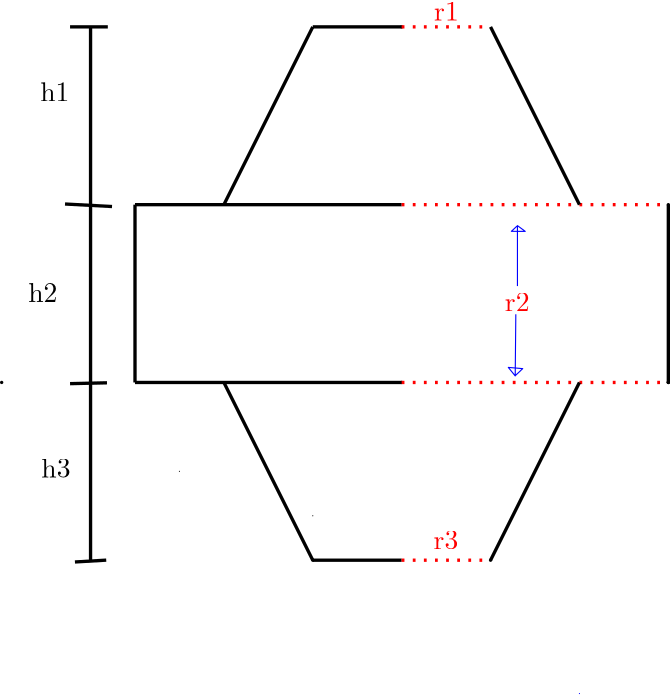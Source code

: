 <?xml version="1.0"?>
<!DOCTYPE ipe SYSTEM "ipe.dtd">
<ipe version="70212" creator="Ipe 7.2.13">
<info created="D:20201022132459" modified="D:20201022134735"/>
<ipestyle name="basic">
<symbol name="arrow/arc(spx)">
<path stroke="sym-stroke" fill="sym-stroke" pen="sym-pen">
0 0 m
-1 0.333 l
-1 -0.333 l
h
</path>
</symbol>
<symbol name="arrow/farc(spx)">
<path stroke="sym-stroke" fill="white" pen="sym-pen">
0 0 m
-1 0.333 l
-1 -0.333 l
h
</path>
</symbol>
<symbol name="arrow/ptarc(spx)">
<path stroke="sym-stroke" fill="sym-stroke" pen="sym-pen">
0 0 m
-1 0.333 l
-0.8 0 l
-1 -0.333 l
h
</path>
</symbol>
<symbol name="arrow/fptarc(spx)">
<path stroke="sym-stroke" fill="white" pen="sym-pen">
0 0 m
-1 0.333 l
-0.8 0 l
-1 -0.333 l
h
</path>
</symbol>
<symbol name="mark/circle(sx)" transformations="translations">
<path fill="sym-stroke">
0.6 0 0 0.6 0 0 e
0.4 0 0 0.4 0 0 e
</path>
</symbol>
<symbol name="mark/disk(sx)" transformations="translations">
<path fill="sym-stroke">
0.6 0 0 0.6 0 0 e
</path>
</symbol>
<symbol name="mark/fdisk(sfx)" transformations="translations">
<group>
<path fill="sym-fill">
0.5 0 0 0.5 0 0 e
</path>
<path fill="sym-stroke" fillrule="eofill">
0.6 0 0 0.6 0 0 e
0.4 0 0 0.4 0 0 e
</path>
</group>
</symbol>
<symbol name="mark/box(sx)" transformations="translations">
<path fill="sym-stroke" fillrule="eofill">
-0.6 -0.6 m
0.6 -0.6 l
0.6 0.6 l
-0.6 0.6 l
h
-0.4 -0.4 m
0.4 -0.4 l
0.4 0.4 l
-0.4 0.4 l
h
</path>
</symbol>
<symbol name="mark/square(sx)" transformations="translations">
<path fill="sym-stroke">
-0.6 -0.6 m
0.6 -0.6 l
0.6 0.6 l
-0.6 0.6 l
h
</path>
</symbol>
<symbol name="mark/fsquare(sfx)" transformations="translations">
<group>
<path fill="sym-fill">
-0.5 -0.5 m
0.5 -0.5 l
0.5 0.5 l
-0.5 0.5 l
h
</path>
<path fill="sym-stroke" fillrule="eofill">
-0.6 -0.6 m
0.6 -0.6 l
0.6 0.6 l
-0.6 0.6 l
h
-0.4 -0.4 m
0.4 -0.4 l
0.4 0.4 l
-0.4 0.4 l
h
</path>
</group>
</symbol>
<symbol name="mark/cross(sx)" transformations="translations">
<group>
<path fill="sym-stroke">
-0.43 -0.57 m
0.57 0.43 l
0.43 0.57 l
-0.57 -0.43 l
h
</path>
<path fill="sym-stroke">
-0.43 0.57 m
0.57 -0.43 l
0.43 -0.57 l
-0.57 0.43 l
h
</path>
</group>
</symbol>
<symbol name="arrow/fnormal(spx)">
<path stroke="sym-stroke" fill="white" pen="sym-pen">
0 0 m
-1 0.333 l
-1 -0.333 l
h
</path>
</symbol>
<symbol name="arrow/pointed(spx)">
<path stroke="sym-stroke" fill="sym-stroke" pen="sym-pen">
0 0 m
-1 0.333 l
-0.8 0 l
-1 -0.333 l
h
</path>
</symbol>
<symbol name="arrow/fpointed(spx)">
<path stroke="sym-stroke" fill="white" pen="sym-pen">
0 0 m
-1 0.333 l
-0.8 0 l
-1 -0.333 l
h
</path>
</symbol>
<symbol name="arrow/linear(spx)">
<path stroke="sym-stroke" pen="sym-pen">
-1 0.333 m
0 0 l
-1 -0.333 l
</path>
</symbol>
<symbol name="arrow/fdouble(spx)">
<path stroke="sym-stroke" fill="white" pen="sym-pen">
0 0 m
-1 0.333 l
-1 -0.333 l
h
-1 0 m
-2 0.333 l
-2 -0.333 l
h
</path>
</symbol>
<symbol name="arrow/double(spx)">
<path stroke="sym-stroke" fill="sym-stroke" pen="sym-pen">
0 0 m
-1 0.333 l
-1 -0.333 l
h
-1 0 m
-2 0.333 l
-2 -0.333 l
h
</path>
</symbol>
<pen name="heavier" value="0.8"/>
<pen name="fat" value="1.2"/>
<pen name="ultrafat" value="2"/>
<symbolsize name="large" value="5"/>
<symbolsize name="small" value="2"/>
<symbolsize name="tiny" value="1.1"/>
<arrowsize name="large" value="10"/>
<arrowsize name="small" value="5"/>
<arrowsize name="tiny" value="3"/>
<color name="red" value="1 0 0"/>
<color name="green" value="0 1 0"/>
<color name="blue" value="0 0 1"/>
<color name="yellow" value="1 1 0"/>
<color name="orange" value="1 0.647 0"/>
<color name="gold" value="1 0.843 0"/>
<color name="purple" value="0.627 0.125 0.941"/>
<color name="gray" value="0.745"/>
<color name="brown" value="0.647 0.165 0.165"/>
<color name="navy" value="0 0 0.502"/>
<color name="pink" value="1 0.753 0.796"/>
<color name="seagreen" value="0.18 0.545 0.341"/>
<color name="turquoise" value="0.251 0.878 0.816"/>
<color name="violet" value="0.933 0.51 0.933"/>
<color name="darkblue" value="0 0 0.545"/>
<color name="darkcyan" value="0 0.545 0.545"/>
<color name="darkgray" value="0.663"/>
<color name="darkgreen" value="0 0.392 0"/>
<color name="darkmagenta" value="0.545 0 0.545"/>
<color name="darkorange" value="1 0.549 0"/>
<color name="darkred" value="0.545 0 0"/>
<color name="lightblue" value="0.678 0.847 0.902"/>
<color name="lightcyan" value="0.878 1 1"/>
<color name="lightgray" value="0.827"/>
<color name="lightgreen" value="0.565 0.933 0.565"/>
<color name="lightyellow" value="1 1 0.878"/>
<dashstyle name="dashed" value="[4] 0"/>
<dashstyle name="dotted" value="[1 3] 0"/>
<dashstyle name="dash dotted" value="[4 2 1 2] 0"/>
<dashstyle name="dash dot dotted" value="[4 2 1 2 1 2] 0"/>
<textsize name="large" value="\large"/>
<textsize name="Large" value="\Large"/>
<textsize name="LARGE" value="\LARGE"/>
<textsize name="huge" value="\huge"/>
<textsize name="Huge" value="\Huge"/>
<textsize name="small" value="\small"/>
<textsize name="footnote" value="\footnotesize"/>
<textsize name="tiny" value="\tiny"/>
<textstyle name="center" begin="\begin{center}" end="\end{center}"/>
<textstyle name="itemize" begin="\begin{itemize}" end="\end{itemize}"/>
<textstyle name="item" begin="\begin{itemize}\item{}" end="\end{itemize}"/>
<gridsize name="4 pts" value="4"/>
<gridsize name="8 pts (~3 mm)" value="8"/>
<gridsize name="16 pts (~6 mm)" value="16"/>
<gridsize name="32 pts (~12 mm)" value="32"/>
<gridsize name="10 pts (~3.5 mm)" value="10"/>
<gridsize name="20 pts (~7 mm)" value="20"/>
<gridsize name="14 pts (~5 mm)" value="14"/>
<gridsize name="28 pts (~10 mm)" value="28"/>
<gridsize name="56 pts (~20 mm)" value="56"/>
<anglesize name="90 deg" value="90"/>
<anglesize name="60 deg" value="60"/>
<anglesize name="45 deg" value="45"/>
<anglesize name="30 deg" value="30"/>
<anglesize name="22.5 deg" value="22.5"/>
<opacity name="10%" value="0.1"/>
<opacity name="30%" value="0.3"/>
<opacity name="50%" value="0.5"/>
<opacity name="75%" value="0.75"/>
<tiling name="falling" angle="-60" step="4" width="1"/>
<tiling name="rising" angle="30" step="4" width="1"/>
</ipestyle>
<page>
<layer name="alpha"/>
<view layers="alpha" active="alpha"/>
<path layer="alpha" stroke="black" cap="1">
256 528 m
256 528 l
</path>
<path stroke="black" cap="1">
208 544 m
208 544 l
</path>
<path stroke="blue" cap="1">
352 464 m
352 464 l
</path>
<path matrix="1 0 0 1 16 0" stroke="black" pen="fat">
160 704 m
160 512 l
160 512 l
</path>
<path matrix="1 0 0 1 16 0" stroke="black" pen="fat">
154.376 511.369 m
165.64 512.032 l
</path>
<path matrix="1 0 0 1 16 0" stroke="black" pen="fat">
152.617 575.566 m
165.913 575.868 l
165.913 575.868 l
</path>
<path matrix="1 0 0 1 16 0" stroke="black" pen="fat">
150.804 640.236 m
167.727 639.329 l
</path>
<path matrix="1 0 0 1 16 0" stroke="black" pen="fat">
152.617 703.999 m
166.216 703.999 l
</path>
<text matrix="1 0 0 1 16 0" transformations="translations" pos="141.882 677.191" stroke="black" type="label" width="10.516" height="6.918" depth="0" valign="baseline">h1</text>
<text matrix="1 0 0 1 16 0" transformations="translations" pos="137.564 604.954" stroke="black" type="label" width="13.837" height="6.918" depth="0" valign="baseline">h2
</text>
<text matrix="1 0 0 1 16 0" transformations="translations" pos="142.275 541.746" stroke="black" type="label" width="10.516" height="6.918" depth="0" valign="baseline">h3</text>
<path matrix="1 0 0 1 48 0" stroke="black" pen="fat" cap="1">
96 576 m
96 576 l
</path>
<path stroke="black" pen="fat">
256 704 m
288 704 l
</path>
<path stroke="black" pen="fat" cap="1">
288 704 m
288 704 l
</path>
<path stroke="black" pen="fat">
192 640 m
288 640 l
</path>
<path stroke="red" dash="dotted" pen="fat">
288 704 m
320 704 l
</path>
<path stroke="red" dash="dotted" pen="fat">
288 640 m
384 640 l
</path>
<path stroke="black" pen="fat" cap="1">
384 640 m
384 640 l
</path>
<path stroke="black" pen="fat">
192 640 m
192 576 l
</path>
<path stroke="black" pen="fat">
384 640 m
384 576 l
</path>
<path stroke="black" pen="fat" cap="1">
384 576 m
384 576 l
</path>
<path stroke="black" pen="fat" cap="1">
256 512 m
256 512 l
</path>
<path stroke="black" pen="fat">
256 512 m
288 512 l
</path>
<path stroke="black" pen="fat">
192 576 m
288 576 l
</path>
<path stroke="black" pen="fat" cap="1">
288 576 m
288 576 l
</path>
<path stroke="black" pen="fat" cap="1">
384 576 m
384 576 l
</path>
<path stroke="red" dash="dotted" pen="fat">
288 512 m
320 512 l
</path>
<path stroke="black" pen="fat" cap="1">
320 512 m
320 512 l
</path>
<path stroke="red" dash="dotted" pen="fat">
288 576 m
384 576 l
</path>
<path stroke="black" pen="fat" cap="1">
384 576 m
384 576 l
</path>
<text matrix="1 0 0 1 -4.31855 -13.7408" transformations="translations" pos="304 720" stroke="red" type="label" width="8.883" height="6.42" depth="0" valign="baseline">r1</text>
<text matrix="1 0 0 1 5.14529 -38.4082" transformations="translations" pos="320 640" stroke="red" type="label" width="8.883" height="6.42" depth="0" valign="baseline">r2</text>
<text matrix="1 0 0 1 -7.02108 -0.351054" transformations="translations" pos="306.507 516.258" stroke="red" type="label" width="8.883" height="6.42" depth="0" valign="baseline">r3</text>
<path stroke="blue">
329.677 610.691 m
329.677 632.456 l
332.482 630.382 l
327.489 630.408 l
329.533 632.307 l
</path>
<path stroke="blue">
329.095 600.544 m
328.876 578.346 l
326.393 581.413 l
331.578 580.975 l
328.949 578.492 l
</path>
<path stroke="black" pen="fat">
320 512 m
352 576 l
</path>
<path stroke="black" pen="fat">
256 512 m
224 576 l
</path>
<path stroke="black" pen="fat">
224 640 m
256 704 l
</path>
<path stroke="black" pen="fat">
320 704 m
352 640 l
</path>
</page>
</ipe>
